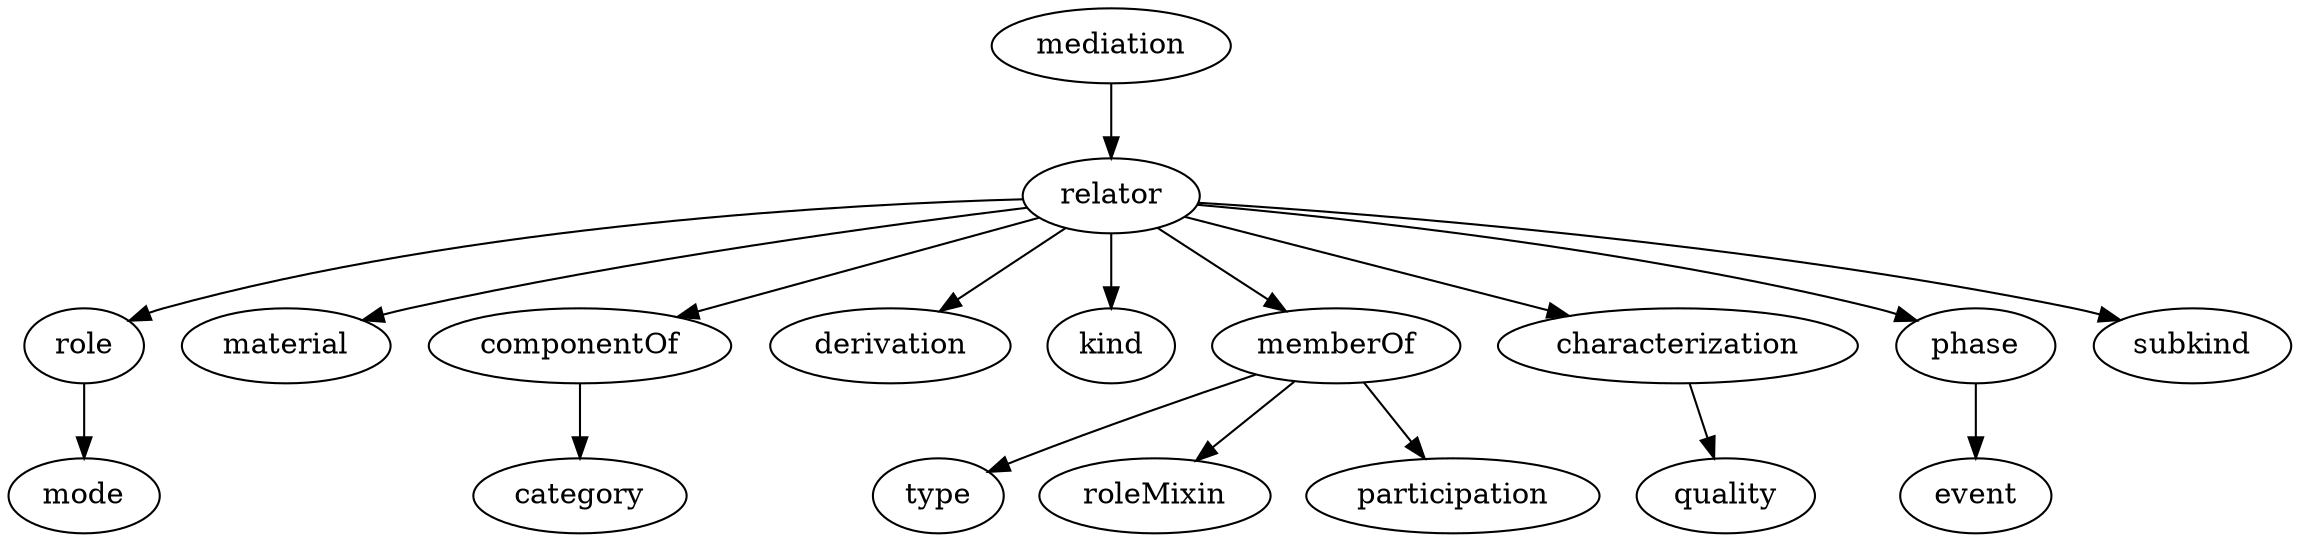 strict digraph {
mediation;
relator;
role;
material;
componentOf;
derivation;
kind;
memberOf;
characterization;
phase;
subkind;
mode;
event;
category;
type;
roleMixin;
participation;
quality;
mediation -> relator;
relator -> role;
relator -> material;
relator -> componentOf;
relator -> derivation;
relator -> kind;
relator -> memberOf;
relator -> characterization;
relator -> phase;
relator -> subkind;
role -> mode;
componentOf -> category;
memberOf -> type;
memberOf -> roleMixin;
memberOf -> participation;
characterization -> quality;
phase -> event;
}
